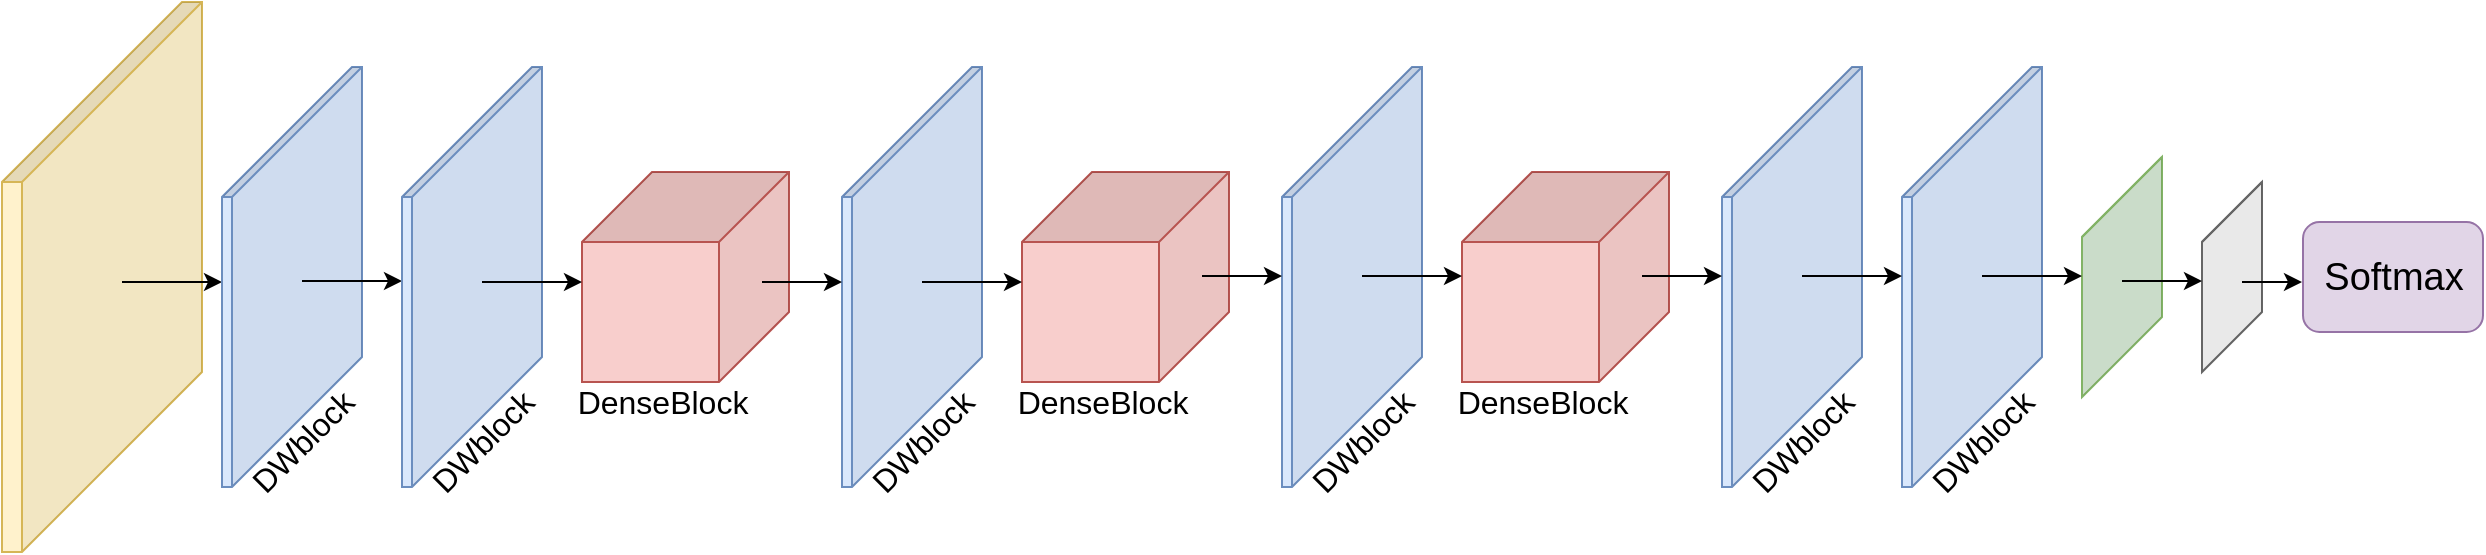 <mxfile version="16.0.0" type="github">
  <diagram id="-BFLgqaRtH_zkLjJtSHs" name="Page-1">
    <mxGraphModel dx="1550" dy="835" grid="1" gridSize="10" guides="1" tooltips="1" connect="1" arrows="1" fold="1" page="1" pageScale="1" pageWidth="827" pageHeight="1169" math="0" shadow="0">
      <root>
        <mxCell id="0" />
        <mxCell id="1" parent="0" />
        <mxCell id="WqlqxaWTxeDNsGnpjsT1-1" value="" style="shape=cube;whiteSpace=wrap;html=1;boundedLbl=1;backgroundOutline=1;darkOpacity=0.05;darkOpacity2=0.1;size=90;rotation=-180;direction=north;fillColor=#fff2cc;strokeColor=#d6b656;" vertex="1" parent="1">
          <mxGeometry x="90" y="180" width="100" height="275" as="geometry" />
        </mxCell>
        <mxCell id="WqlqxaWTxeDNsGnpjsT1-5" value="" style="edgeStyle=orthogonalEdgeStyle;rounded=0;orthogonalLoop=1;jettySize=auto;html=1;" edge="1" parent="1">
          <mxGeometry relative="1" as="geometry">
            <mxPoint x="150" y="320" as="sourcePoint" />
            <mxPoint x="200" y="320" as="targetPoint" />
            <Array as="points" />
          </mxGeometry>
        </mxCell>
        <mxCell id="WqlqxaWTxeDNsGnpjsT1-8" value="" style="shape=cube;whiteSpace=wrap;html=1;boundedLbl=1;backgroundOutline=1;darkOpacity=0.05;darkOpacity2=0.1;size=65;rotation=-180;direction=north;fillColor=#dae8fc;strokeColor=#6c8ebf;" vertex="1" parent="1">
          <mxGeometry x="200" y="212.5" width="70" height="210" as="geometry" />
        </mxCell>
        <mxCell id="WqlqxaWTxeDNsGnpjsT1-9" value="" style="edgeStyle=orthogonalEdgeStyle;rounded=0;orthogonalLoop=1;jettySize=auto;html=1;jumpSize=6;" edge="1" parent="1">
          <mxGeometry relative="1" as="geometry">
            <mxPoint x="240" y="319.5" as="sourcePoint" />
            <mxPoint x="290" y="320" as="targetPoint" />
            <Array as="points">
              <mxPoint x="290" y="320" />
              <mxPoint x="290" y="320" />
            </Array>
          </mxGeometry>
        </mxCell>
        <mxCell id="WqlqxaWTxeDNsGnpjsT1-10" value="" style="shape=cube;whiteSpace=wrap;html=1;boundedLbl=1;backgroundOutline=1;darkOpacity=0.05;darkOpacity2=0.1;size=65;rotation=-180;direction=north;fillColor=#dae8fc;strokeColor=#6c8ebf;" vertex="1" parent="1">
          <mxGeometry x="290" y="212.5" width="70" height="210" as="geometry" />
        </mxCell>
        <mxCell id="WqlqxaWTxeDNsGnpjsT1-12" value="" style="shape=cube;whiteSpace=wrap;html=1;boundedLbl=1;backgroundOutline=1;darkOpacity=0.05;darkOpacity2=0.1;size=35;rotation=-180;direction=north;fillColor=#f8cecc;strokeColor=#b85450;" vertex="1" parent="1">
          <mxGeometry x="380" y="265" width="103.5" height="105" as="geometry" />
        </mxCell>
        <mxCell id="WqlqxaWTxeDNsGnpjsT1-23" value="" style="shape=cube;whiteSpace=wrap;html=1;boundedLbl=1;backgroundOutline=1;darkOpacity=0.05;darkOpacity2=0.1;size=35;rotation=-180;direction=north;fillColor=#f8cecc;strokeColor=#b85450;" vertex="1" parent="1">
          <mxGeometry x="600" y="265" width="103.5" height="105" as="geometry" />
        </mxCell>
        <mxCell id="WqlqxaWTxeDNsGnpjsT1-24" value="" style="shape=cube;whiteSpace=wrap;html=1;boundedLbl=1;backgroundOutline=1;darkOpacity=0.05;darkOpacity2=0.1;size=65;rotation=-180;direction=north;fillColor=#dae8fc;strokeColor=#6c8ebf;" vertex="1" parent="1">
          <mxGeometry x="510" y="212.5" width="70" height="210" as="geometry" />
        </mxCell>
        <mxCell id="WqlqxaWTxeDNsGnpjsT1-25" value="" style="shape=cube;whiteSpace=wrap;html=1;boundedLbl=1;backgroundOutline=1;darkOpacity=0.05;darkOpacity2=0.1;size=65;rotation=-180;direction=north;fillColor=#dae8fc;strokeColor=#6c8ebf;" vertex="1" parent="1">
          <mxGeometry x="730" y="212.5" width="70" height="210" as="geometry" />
        </mxCell>
        <mxCell id="WqlqxaWTxeDNsGnpjsT1-26" value="" style="shape=cube;whiteSpace=wrap;html=1;boundedLbl=1;backgroundOutline=1;darkOpacity=0.05;darkOpacity2=0.1;size=35;rotation=-180;direction=north;fillColor=#f8cecc;strokeColor=#b85450;" vertex="1" parent="1">
          <mxGeometry x="820" y="265" width="103.5" height="105" as="geometry" />
        </mxCell>
        <mxCell id="WqlqxaWTxeDNsGnpjsT1-27" value="" style="shape=cube;whiteSpace=wrap;html=1;boundedLbl=1;backgroundOutline=1;darkOpacity=0.05;darkOpacity2=0.1;size=65;rotation=-180;direction=north;fillColor=#dae8fc;strokeColor=#6c8ebf;" vertex="1" parent="1">
          <mxGeometry x="950" y="212.5" width="70" height="210" as="geometry" />
        </mxCell>
        <mxCell id="WqlqxaWTxeDNsGnpjsT1-28" value="" style="shape=cube;whiteSpace=wrap;html=1;boundedLbl=1;backgroundOutline=1;darkOpacity=0.05;darkOpacity2=0.1;size=65;rotation=-180;direction=north;fillColor=#dae8fc;strokeColor=#6c8ebf;" vertex="1" parent="1">
          <mxGeometry x="1040" y="212.5" width="70" height="210" as="geometry" />
        </mxCell>
        <mxCell id="WqlqxaWTxeDNsGnpjsT1-29" value="" style="shape=cube;whiteSpace=wrap;html=1;boundedLbl=1;backgroundOutline=1;darkOpacity=0.05;darkOpacity2=0.1;size=65;rotation=-180;direction=north;fillColor=#d5e8d4;strokeColor=#82b366;" vertex="1" parent="1">
          <mxGeometry x="1130" y="257.5" width="40" height="120" as="geometry" />
        </mxCell>
        <mxCell id="WqlqxaWTxeDNsGnpjsT1-30" value="" style="shape=cube;whiteSpace=wrap;html=1;boundedLbl=1;backgroundOutline=1;darkOpacity=0.05;darkOpacity2=0.1;size=65;rotation=-180;direction=north;fillColor=#f5f5f5;strokeColor=#666666;fontColor=#333333;" vertex="1" parent="1">
          <mxGeometry x="1190" y="270" width="30" height="95" as="geometry" />
        </mxCell>
        <mxCell id="WqlqxaWTxeDNsGnpjsT1-31" value="&lt;font style=&quot;font-size: 19px&quot;&gt;Softmax&lt;/font&gt;" style="rounded=1;whiteSpace=wrap;html=1;fillColor=#e1d5e7;strokeColor=#9673a6;" vertex="1" parent="1">
          <mxGeometry x="1240.5" y="290" width="90" height="55" as="geometry" />
        </mxCell>
        <mxCell id="WqlqxaWTxeDNsGnpjsT1-32" value="&lt;font style=&quot;font-size: 16px&quot;&gt;DWblock&lt;/font&gt;" style="text;html=1;align=center;verticalAlign=middle;resizable=0;points=[];autosize=1;strokeColor=none;fillColor=none;rotation=-45;" vertex="1" parent="1">
          <mxGeometry x="200" y="390" width="80" height="20" as="geometry" />
        </mxCell>
        <mxCell id="WqlqxaWTxeDNsGnpjsT1-41" value="" style="edgeStyle=orthogonalEdgeStyle;rounded=0;orthogonalLoop=1;jettySize=auto;html=1;jumpSize=6;" edge="1" parent="1">
          <mxGeometry relative="1" as="geometry">
            <mxPoint x="330" y="320" as="sourcePoint" />
            <mxPoint x="380" y="320" as="targetPoint" />
            <Array as="points">
              <mxPoint x="380" y="320" />
              <mxPoint x="380" y="320" />
            </Array>
          </mxGeometry>
        </mxCell>
        <mxCell id="WqlqxaWTxeDNsGnpjsT1-42" value="" style="edgeStyle=orthogonalEdgeStyle;rounded=0;orthogonalLoop=1;jettySize=auto;html=1;jumpSize=6;" edge="1" parent="1">
          <mxGeometry relative="1" as="geometry">
            <mxPoint x="470" y="320" as="sourcePoint" />
            <mxPoint x="510" y="320" as="targetPoint" />
            <Array as="points">
              <mxPoint x="510" y="320" />
              <mxPoint x="510" y="320" />
            </Array>
          </mxGeometry>
        </mxCell>
        <mxCell id="WqlqxaWTxeDNsGnpjsT1-43" value="" style="edgeStyle=orthogonalEdgeStyle;rounded=0;orthogonalLoop=1;jettySize=auto;html=1;jumpSize=6;" edge="1" parent="1">
          <mxGeometry relative="1" as="geometry">
            <mxPoint x="550" y="320" as="sourcePoint" />
            <mxPoint x="600" y="320" as="targetPoint" />
            <Array as="points">
              <mxPoint x="600" y="320" />
              <mxPoint x="600" y="320" />
            </Array>
          </mxGeometry>
        </mxCell>
        <mxCell id="WqlqxaWTxeDNsGnpjsT1-44" value="" style="edgeStyle=orthogonalEdgeStyle;rounded=0;orthogonalLoop=1;jettySize=auto;html=1;jumpSize=6;" edge="1" parent="1">
          <mxGeometry relative="1" as="geometry">
            <mxPoint x="770" y="317" as="sourcePoint" />
            <mxPoint x="820" y="317" as="targetPoint" />
            <Array as="points">
              <mxPoint x="820" y="317" />
              <mxPoint x="820" y="317" />
            </Array>
          </mxGeometry>
        </mxCell>
        <mxCell id="WqlqxaWTxeDNsGnpjsT1-45" value="" style="edgeStyle=orthogonalEdgeStyle;rounded=0;orthogonalLoop=1;jettySize=auto;html=1;jumpSize=6;" edge="1" parent="1">
          <mxGeometry relative="1" as="geometry">
            <mxPoint x="690" y="317" as="sourcePoint" />
            <mxPoint x="730" y="317" as="targetPoint" />
            <Array as="points">
              <mxPoint x="730" y="317" />
              <mxPoint x="730" y="317" />
            </Array>
          </mxGeometry>
        </mxCell>
        <mxCell id="WqlqxaWTxeDNsGnpjsT1-46" value="" style="edgeStyle=orthogonalEdgeStyle;rounded=0;orthogonalLoop=1;jettySize=auto;html=1;jumpSize=6;" edge="1" parent="1">
          <mxGeometry relative="1" as="geometry">
            <mxPoint x="910" y="317" as="sourcePoint" />
            <mxPoint x="950" y="317" as="targetPoint" />
            <Array as="points">
              <mxPoint x="950" y="317" />
              <mxPoint x="950" y="317" />
            </Array>
          </mxGeometry>
        </mxCell>
        <mxCell id="WqlqxaWTxeDNsGnpjsT1-47" value="" style="edgeStyle=orthogonalEdgeStyle;rounded=0;orthogonalLoop=1;jettySize=auto;html=1;jumpSize=6;" edge="1" parent="1">
          <mxGeometry relative="1" as="geometry">
            <mxPoint x="990" y="317" as="sourcePoint" />
            <mxPoint x="1040" y="317" as="targetPoint" />
            <Array as="points">
              <mxPoint x="1040" y="317" />
              <mxPoint x="1040" y="317" />
            </Array>
          </mxGeometry>
        </mxCell>
        <mxCell id="WqlqxaWTxeDNsGnpjsT1-49" value="" style="edgeStyle=orthogonalEdgeStyle;rounded=0;orthogonalLoop=1;jettySize=auto;html=1;jumpSize=6;" edge="1" parent="1">
          <mxGeometry relative="1" as="geometry">
            <mxPoint x="1080" y="317" as="sourcePoint" />
            <mxPoint x="1130" y="317" as="targetPoint" />
            <Array as="points">
              <mxPoint x="1130" y="317" />
              <mxPoint x="1130" y="317" />
            </Array>
          </mxGeometry>
        </mxCell>
        <mxCell id="WqlqxaWTxeDNsGnpjsT1-50" value="" style="edgeStyle=orthogonalEdgeStyle;rounded=0;orthogonalLoop=1;jettySize=auto;html=1;jumpSize=6;" edge="1" parent="1">
          <mxGeometry relative="1" as="geometry">
            <mxPoint x="1150" y="319.5" as="sourcePoint" />
            <mxPoint x="1190" y="319.5" as="targetPoint" />
            <Array as="points">
              <mxPoint x="1190" y="319.5" />
              <mxPoint x="1190" y="319.5" />
            </Array>
          </mxGeometry>
        </mxCell>
        <mxCell id="WqlqxaWTxeDNsGnpjsT1-51" value="" style="edgeStyle=orthogonalEdgeStyle;rounded=0;orthogonalLoop=1;jettySize=auto;html=1;jumpSize=6;" edge="1" parent="1">
          <mxGeometry relative="1" as="geometry">
            <mxPoint x="1210" y="320" as="sourcePoint" />
            <mxPoint x="1240" y="319.5" as="targetPoint" />
            <Array as="points">
              <mxPoint x="1240" y="319.5" />
              <mxPoint x="1240" y="319.5" />
            </Array>
          </mxGeometry>
        </mxCell>
        <mxCell id="WqlqxaWTxeDNsGnpjsT1-53" value="&lt;font style=&quot;font-size: 16px&quot;&gt;DWblock&lt;/font&gt;" style="text;html=1;align=center;verticalAlign=middle;resizable=0;points=[];autosize=1;strokeColor=none;fillColor=none;rotation=-45;" vertex="1" parent="1">
          <mxGeometry x="290" y="390" width="80" height="20" as="geometry" />
        </mxCell>
        <mxCell id="WqlqxaWTxeDNsGnpjsT1-54" value="&lt;font style=&quot;font-size: 16px&quot;&gt;DWblock&lt;/font&gt;" style="text;html=1;align=center;verticalAlign=middle;resizable=0;points=[];autosize=1;strokeColor=none;fillColor=none;rotation=-45;" vertex="1" parent="1">
          <mxGeometry x="510" y="390" width="80" height="20" as="geometry" />
        </mxCell>
        <mxCell id="WqlqxaWTxeDNsGnpjsT1-55" value="&lt;font style=&quot;font-size: 16px&quot;&gt;DWblock&lt;/font&gt;" style="text;html=1;align=center;verticalAlign=middle;resizable=0;points=[];autosize=1;strokeColor=none;fillColor=none;rotation=-45;" vertex="1" parent="1">
          <mxGeometry x="730" y="390" width="80" height="20" as="geometry" />
        </mxCell>
        <mxCell id="WqlqxaWTxeDNsGnpjsT1-56" value="&lt;font style=&quot;font-size: 16px&quot;&gt;DWblock&lt;/font&gt;" style="text;html=1;align=center;verticalAlign=middle;resizable=0;points=[];autosize=1;strokeColor=none;fillColor=none;rotation=-45;" vertex="1" parent="1">
          <mxGeometry x="950" y="390" width="80" height="20" as="geometry" />
        </mxCell>
        <mxCell id="WqlqxaWTxeDNsGnpjsT1-57" value="&lt;font style=&quot;font-size: 16px&quot;&gt;DWblock&lt;/font&gt;" style="text;html=1;align=center;verticalAlign=middle;resizable=0;points=[];autosize=1;strokeColor=none;fillColor=none;rotation=-45;" vertex="1" parent="1">
          <mxGeometry x="1040" y="390" width="80" height="20" as="geometry" />
        </mxCell>
        <mxCell id="WqlqxaWTxeDNsGnpjsT1-58" value="DenseBlock" style="text;html=1;align=center;verticalAlign=middle;resizable=0;points=[];autosize=1;strokeColor=none;fillColor=none;fontSize=16;" vertex="1" parent="1">
          <mxGeometry x="370" y="370" width="100" height="20" as="geometry" />
        </mxCell>
        <mxCell id="WqlqxaWTxeDNsGnpjsT1-59" value="DenseBlock" style="text;html=1;align=center;verticalAlign=middle;resizable=0;points=[];autosize=1;strokeColor=none;fillColor=none;fontSize=16;" vertex="1" parent="1">
          <mxGeometry x="590" y="370" width="100" height="20" as="geometry" />
        </mxCell>
        <mxCell id="WqlqxaWTxeDNsGnpjsT1-60" value="DenseBlock" style="text;html=1;align=center;verticalAlign=middle;resizable=0;points=[];autosize=1;strokeColor=none;fillColor=none;fontSize=16;" vertex="1" parent="1">
          <mxGeometry x="810" y="370" width="100" height="20" as="geometry" />
        </mxCell>
      </root>
    </mxGraphModel>
  </diagram>
</mxfile>
